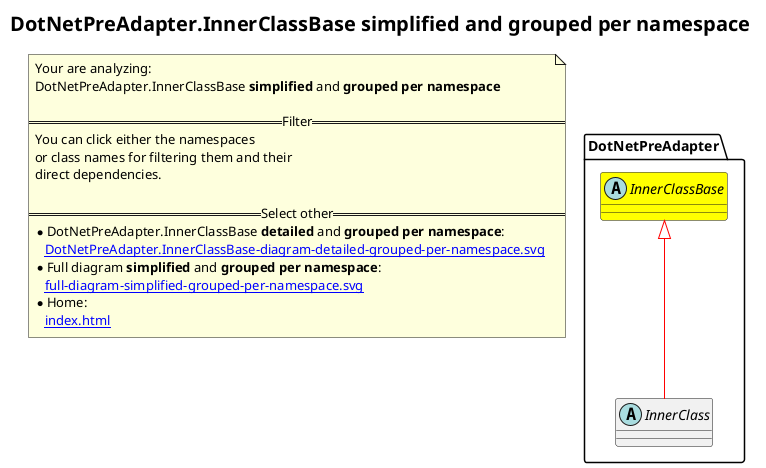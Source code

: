 @startuml
skinparam linetype ortho
title <size:20>DotNetPreAdapter.InnerClassBase **simplified** and **grouped per namespace**</size>
note "Your are analyzing:\nDotNetPreAdapter.InnerClassBase **simplified** and **grouped per namespace**\n\n==Filter==\nYou can click either the namespaces \nor class names for filtering them and their\ndirect dependencies.\n\n==Select other==\n* DotNetPreAdapter.InnerClassBase **detailed** and **grouped per namespace**:\n   [[DotNetPreAdapter.InnerClassBase-diagram-detailed-grouped-per-namespace.svg]]\n* Full diagram **simplified** and **grouped per namespace**:\n   [[full-diagram-simplified-grouped-per-namespace.svg]]\n* Home:\n   [[index.html]]" as FloatingNote
namespace DotNetPreAdapter [[DotNetPreAdapter-diagram-simplified-grouped-per-namespace.svg]] {
abstract class DotNetPreAdapter.InnerClassBase [[DotNetPreAdapter.InnerClassBase-diagram-simplified-grouped-per-namespace.svg]] #yellow {
}
abstract class DotNetPreAdapter.InnerClass [[DotNetPreAdapter.InnerClass-diagram-simplified-grouped-per-namespace.svg]]  {
}
'Compared namespace DotNetPreAdapter [[DotNetPreAdapter-diagram-simplified-grouped-per-namespace.svg]] { with last element of }
' Closing all previous_sub_namespace_list namespace None because file analysis is finished.
' Closing namespace DotNetPreAdapter
}
 ' *************************************** 
 ' *************************************** 
 ' *************************************** 
' Class relations extracted from namespace:
' DotNetPreAdapter
DotNetPreAdapter.InnerClassBase <|-[#red]- DotNetPreAdapter.InnerClass
@enduml